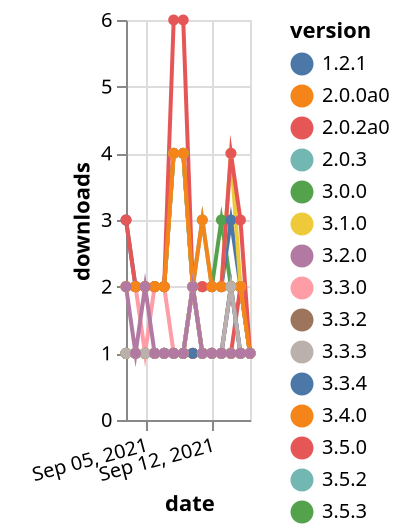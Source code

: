 {"$schema": "https://vega.github.io/schema/vega-lite/v5.json", "description": "A simple bar chart with embedded data.", "data": {"values": [{"date": "2021-09-03", "total": 223, "delta": 1, "version": "3.3.0"}, {"date": "2021-09-04", "total": 224, "delta": 1, "version": "3.3.0"}, {"date": "2021-09-05", "total": 225, "delta": 1, "version": "3.3.0"}, {"date": "2021-09-06", "total": 226, "delta": 1, "version": "3.3.0"}, {"date": "2021-09-07", "total": 227, "delta": 1, "version": "3.3.0"}, {"date": "2021-09-08", "total": 228, "delta": 1, "version": "3.3.0"}, {"date": "2021-09-09", "total": 229, "delta": 1, "version": "3.3.0"}, {"date": "2021-09-10", "total": 231, "delta": 2, "version": "3.3.0"}, {"date": "2021-09-11", "total": 232, "delta": 1, "version": "3.3.0"}, {"date": "2021-09-12", "total": 233, "delta": 1, "version": "3.3.0"}, {"date": "2021-09-13", "total": 234, "delta": 1, "version": "3.3.0"}, {"date": "2021-09-14", "total": 235, "delta": 1, "version": "3.3.0"}, {"date": "2021-09-15", "total": 236, "delta": 1, "version": "3.3.0"}, {"date": "2021-09-16", "total": 237, "delta": 1, "version": "3.3.0"}, {"date": "2021-09-03", "total": 140, "delta": 1, "version": "3.5.3"}, {"date": "2021-09-04", "total": 141, "delta": 1, "version": "3.5.3"}, {"date": "2021-09-05", "total": 142, "delta": 1, "version": "3.5.3"}, {"date": "2021-09-06", "total": 143, "delta": 1, "version": "3.5.3"}, {"date": "2021-09-07", "total": 144, "delta": 1, "version": "3.5.3"}, {"date": "2021-09-08", "total": 145, "delta": 1, "version": "3.5.3"}, {"date": "2021-09-09", "total": 146, "delta": 1, "version": "3.5.3"}, {"date": "2021-09-10", "total": 148, "delta": 2, "version": "3.5.3"}, {"date": "2021-09-11", "total": 149, "delta": 1, "version": "3.5.3"}, {"date": "2021-09-12", "total": 150, "delta": 1, "version": "3.5.3"}, {"date": "2021-09-13", "total": 151, "delta": 1, "version": "3.5.3"}, {"date": "2021-09-14", "total": 152, "delta": 1, "version": "3.5.3"}, {"date": "2021-09-15", "total": 153, "delta": 1, "version": "3.5.3"}, {"date": "2021-09-16", "total": 154, "delta": 1, "version": "3.5.3"}, {"date": "2021-09-03", "total": 2283, "delta": 2, "version": "2.0.3"}, {"date": "2021-09-04", "total": 2285, "delta": 2, "version": "2.0.3"}, {"date": "2021-09-05", "total": 2287, "delta": 2, "version": "2.0.3"}, {"date": "2021-09-06", "total": 2289, "delta": 2, "version": "2.0.3"}, {"date": "2021-09-07", "total": 2291, "delta": 2, "version": "2.0.3"}, {"date": "2021-09-08", "total": 2295, "delta": 4, "version": "2.0.3"}, {"date": "2021-09-09", "total": 2299, "delta": 4, "version": "2.0.3"}, {"date": "2021-09-10", "total": 2301, "delta": 2, "version": "2.0.3"}, {"date": "2021-09-11", "total": 2304, "delta": 3, "version": "2.0.3"}, {"date": "2021-09-12", "total": 2306, "delta": 2, "version": "2.0.3"}, {"date": "2021-09-13", "total": 2308, "delta": 2, "version": "2.0.3"}, {"date": "2021-09-14", "total": 2310, "delta": 2, "version": "2.0.3"}, {"date": "2021-09-15", "total": 2312, "delta": 2, "version": "2.0.3"}, {"date": "2021-09-16", "total": 2313, "delta": 1, "version": "2.0.3"}, {"date": "2021-09-03", "total": 190, "delta": 1, "version": "3.4.0"}, {"date": "2021-09-04", "total": 191, "delta": 1, "version": "3.4.0"}, {"date": "2021-09-05", "total": 192, "delta": 1, "version": "3.4.0"}, {"date": "2021-09-06", "total": 193, "delta": 1, "version": "3.4.0"}, {"date": "2021-09-07", "total": 194, "delta": 1, "version": "3.4.0"}, {"date": "2021-09-08", "total": 195, "delta": 1, "version": "3.4.0"}, {"date": "2021-09-09", "total": 196, "delta": 1, "version": "3.4.0"}, {"date": "2021-09-10", "total": 197, "delta": 1, "version": "3.4.0"}, {"date": "2021-09-11", "total": 198, "delta": 1, "version": "3.4.0"}, {"date": "2021-09-12", "total": 199, "delta": 1, "version": "3.4.0"}, {"date": "2021-09-13", "total": 200, "delta": 1, "version": "3.4.0"}, {"date": "2021-09-14", "total": 201, "delta": 1, "version": "3.4.0"}, {"date": "2021-09-15", "total": 202, "delta": 1, "version": "3.4.0"}, {"date": "2021-09-16", "total": 203, "delta": 1, "version": "3.4.0"}, {"date": "2021-09-03", "total": 213, "delta": 1, "version": "3.3.2"}, {"date": "2021-09-04", "total": 214, "delta": 1, "version": "3.3.2"}, {"date": "2021-09-05", "total": 215, "delta": 1, "version": "3.3.2"}, {"date": "2021-09-06", "total": 216, "delta": 1, "version": "3.3.2"}, {"date": "2021-09-07", "total": 217, "delta": 1, "version": "3.3.2"}, {"date": "2021-09-08", "total": 218, "delta": 1, "version": "3.3.2"}, {"date": "2021-09-09", "total": 219, "delta": 1, "version": "3.3.2"}, {"date": "2021-09-10", "total": 220, "delta": 1, "version": "3.3.2"}, {"date": "2021-09-11", "total": 221, "delta": 1, "version": "3.3.2"}, {"date": "2021-09-12", "total": 222, "delta": 1, "version": "3.3.2"}, {"date": "2021-09-13", "total": 223, "delta": 1, "version": "3.3.2"}, {"date": "2021-09-14", "total": 224, "delta": 1, "version": "3.3.2"}, {"date": "2021-09-15", "total": 225, "delta": 1, "version": "3.3.2"}, {"date": "2021-09-16", "total": 226, "delta": 1, "version": "3.3.2"}, {"date": "2021-09-03", "total": 82, "delta": 2, "version": "4.0.2"}, {"date": "2021-09-04", "total": 84, "delta": 2, "version": "4.0.2"}, {"date": "2021-09-05", "total": 85, "delta": 1, "version": "4.0.2"}, {"date": "2021-09-06", "total": 87, "delta": 2, "version": "4.0.2"}, {"date": "2021-09-07", "total": 89, "delta": 2, "version": "4.0.2"}, {"date": "2021-09-08", "total": 90, "delta": 1, "version": "4.0.2"}, {"date": "2021-09-09", "total": 91, "delta": 1, "version": "4.0.2"}, {"date": "2021-09-10", "total": 93, "delta": 2, "version": "4.0.2"}, {"date": "2021-09-11", "total": 94, "delta": 1, "version": "4.0.2"}, {"date": "2021-09-12", "total": 95, "delta": 1, "version": "4.0.2"}, {"date": "2021-09-13", "total": 96, "delta": 1, "version": "4.0.2"}, {"date": "2021-09-14", "total": 98, "delta": 2, "version": "4.0.2"}, {"date": "2021-09-15", "total": 100, "delta": 2, "version": "4.0.2"}, {"date": "2021-09-16", "total": 101, "delta": 1, "version": "4.0.2"}, {"date": "2021-09-03", "total": 2150, "delta": 2, "version": "3.0.0"}, {"date": "2021-09-04", "total": 2152, "delta": 2, "version": "3.0.0"}, {"date": "2021-09-05", "total": 2154, "delta": 2, "version": "3.0.0"}, {"date": "2021-09-06", "total": 2156, "delta": 2, "version": "3.0.0"}, {"date": "2021-09-07", "total": 2158, "delta": 2, "version": "3.0.0"}, {"date": "2021-09-08", "total": 2162, "delta": 4, "version": "3.0.0"}, {"date": "2021-09-09", "total": 2166, "delta": 4, "version": "3.0.0"}, {"date": "2021-09-10", "total": 2168, "delta": 2, "version": "3.0.0"}, {"date": "2021-09-11", "total": 2170, "delta": 2, "version": "3.0.0"}, {"date": "2021-09-12", "total": 2172, "delta": 2, "version": "3.0.0"}, {"date": "2021-09-13", "total": 2175, "delta": 3, "version": "3.0.0"}, {"date": "2021-09-14", "total": 2177, "delta": 2, "version": "3.0.0"}, {"date": "2021-09-15", "total": 2179, "delta": 2, "version": "3.0.0"}, {"date": "2021-09-16", "total": 2180, "delta": 1, "version": "3.0.0"}, {"date": "2021-09-03", "total": 3024, "delta": 3, "version": "1.2.1"}, {"date": "2021-09-04", "total": 3026, "delta": 2, "version": "1.2.1"}, {"date": "2021-09-05", "total": 3028, "delta": 2, "version": "1.2.1"}, {"date": "2021-09-06", "total": 3030, "delta": 2, "version": "1.2.1"}, {"date": "2021-09-07", "total": 3032, "delta": 2, "version": "1.2.1"}, {"date": "2021-09-08", "total": 3036, "delta": 4, "version": "1.2.1"}, {"date": "2021-09-09", "total": 3040, "delta": 4, "version": "1.2.1"}, {"date": "2021-09-10", "total": 3042, "delta": 2, "version": "1.2.1"}, {"date": "2021-09-11", "total": 3044, "delta": 2, "version": "1.2.1"}, {"date": "2021-09-12", "total": 3046, "delta": 2, "version": "1.2.1"}, {"date": "2021-09-13", "total": 3048, "delta": 2, "version": "1.2.1"}, {"date": "2021-09-14", "total": 3051, "delta": 3, "version": "1.2.1"}, {"date": "2021-09-15", "total": 3053, "delta": 2, "version": "1.2.1"}, {"date": "2021-09-16", "total": 3054, "delta": 1, "version": "1.2.1"}, {"date": "2021-09-03", "total": 225, "delta": 1, "version": "3.2.0"}, {"date": "2021-09-04", "total": 226, "delta": 1, "version": "3.2.0"}, {"date": "2021-09-05", "total": 227, "delta": 1, "version": "3.2.0"}, {"date": "2021-09-06", "total": 228, "delta": 1, "version": "3.2.0"}, {"date": "2021-09-07", "total": 229, "delta": 1, "version": "3.2.0"}, {"date": "2021-09-08", "total": 230, "delta": 1, "version": "3.2.0"}, {"date": "2021-09-09", "total": 231, "delta": 1, "version": "3.2.0"}, {"date": "2021-09-10", "total": 233, "delta": 2, "version": "3.2.0"}, {"date": "2021-09-11", "total": 234, "delta": 1, "version": "3.2.0"}, {"date": "2021-09-12", "total": 235, "delta": 1, "version": "3.2.0"}, {"date": "2021-09-13", "total": 236, "delta": 1, "version": "3.2.0"}, {"date": "2021-09-14", "total": 238, "delta": 2, "version": "3.2.0"}, {"date": "2021-09-15", "total": 239, "delta": 1, "version": "3.2.0"}, {"date": "2021-09-16", "total": 240, "delta": 1, "version": "3.2.0"}, {"date": "2021-09-03", "total": 173, "delta": 1, "version": "3.5.0"}, {"date": "2021-09-04", "total": 174, "delta": 1, "version": "3.5.0"}, {"date": "2021-09-05", "total": 175, "delta": 1, "version": "3.5.0"}, {"date": "2021-09-06", "total": 176, "delta": 1, "version": "3.5.0"}, {"date": "2021-09-07", "total": 177, "delta": 1, "version": "3.5.0"}, {"date": "2021-09-08", "total": 178, "delta": 1, "version": "3.5.0"}, {"date": "2021-09-09", "total": 179, "delta": 1, "version": "3.5.0"}, {"date": "2021-09-10", "total": 180, "delta": 1, "version": "3.5.0"}, {"date": "2021-09-11", "total": 181, "delta": 1, "version": "3.5.0"}, {"date": "2021-09-12", "total": 182, "delta": 1, "version": "3.5.0"}, {"date": "2021-09-13", "total": 183, "delta": 1, "version": "3.5.0"}, {"date": "2021-09-14", "total": 184, "delta": 1, "version": "3.5.0"}, {"date": "2021-09-15", "total": 186, "delta": 2, "version": "3.5.0"}, {"date": "2021-09-16", "total": 187, "delta": 1, "version": "3.5.0"}, {"date": "2021-09-03", "total": 141, "delta": 1, "version": "3.5.2"}, {"date": "2021-09-04", "total": 142, "delta": 1, "version": "3.5.2"}, {"date": "2021-09-05", "total": 143, "delta": 1, "version": "3.5.2"}, {"date": "2021-09-06", "total": 144, "delta": 1, "version": "3.5.2"}, {"date": "2021-09-07", "total": 145, "delta": 1, "version": "3.5.2"}, {"date": "2021-09-08", "total": 146, "delta": 1, "version": "3.5.2"}, {"date": "2021-09-09", "total": 147, "delta": 1, "version": "3.5.2"}, {"date": "2021-09-10", "total": 149, "delta": 2, "version": "3.5.2"}, {"date": "2021-09-11", "total": 150, "delta": 1, "version": "3.5.2"}, {"date": "2021-09-12", "total": 151, "delta": 1, "version": "3.5.2"}, {"date": "2021-09-13", "total": 152, "delta": 1, "version": "3.5.2"}, {"date": "2021-09-14", "total": 153, "delta": 1, "version": "3.5.2"}, {"date": "2021-09-15", "total": 154, "delta": 1, "version": "3.5.2"}, {"date": "2021-09-16", "total": 155, "delta": 1, "version": "3.5.2"}, {"date": "2021-09-03", "total": 2115, "delta": 2, "version": "3.1.0"}, {"date": "2021-09-04", "total": 2117, "delta": 2, "version": "3.1.0"}, {"date": "2021-09-05", "total": 2119, "delta": 2, "version": "3.1.0"}, {"date": "2021-09-06", "total": 2121, "delta": 2, "version": "3.1.0"}, {"date": "2021-09-07", "total": 2123, "delta": 2, "version": "3.1.0"}, {"date": "2021-09-08", "total": 2127, "delta": 4, "version": "3.1.0"}, {"date": "2021-09-09", "total": 2131, "delta": 4, "version": "3.1.0"}, {"date": "2021-09-10", "total": 2133, "delta": 2, "version": "3.1.0"}, {"date": "2021-09-11", "total": 2135, "delta": 2, "version": "3.1.0"}, {"date": "2021-09-12", "total": 2137, "delta": 2, "version": "3.1.0"}, {"date": "2021-09-13", "total": 2139, "delta": 2, "version": "3.1.0"}, {"date": "2021-09-14", "total": 2143, "delta": 4, "version": "3.1.0"}, {"date": "2021-09-15", "total": 2145, "delta": 2, "version": "3.1.0"}, {"date": "2021-09-16", "total": 2146, "delta": 1, "version": "3.1.0"}, {"date": "2021-09-03", "total": 224, "delta": 1, "version": "3.3.4"}, {"date": "2021-09-04", "total": 225, "delta": 1, "version": "3.3.4"}, {"date": "2021-09-05", "total": 226, "delta": 1, "version": "3.3.4"}, {"date": "2021-09-06", "total": 227, "delta": 1, "version": "3.3.4"}, {"date": "2021-09-07", "total": 228, "delta": 1, "version": "3.3.4"}, {"date": "2021-09-08", "total": 229, "delta": 1, "version": "3.3.4"}, {"date": "2021-09-09", "total": 230, "delta": 1, "version": "3.3.4"}, {"date": "2021-09-10", "total": 231, "delta": 1, "version": "3.3.4"}, {"date": "2021-09-11", "total": 232, "delta": 1, "version": "3.3.4"}, {"date": "2021-09-12", "total": 233, "delta": 1, "version": "3.3.4"}, {"date": "2021-09-13", "total": 234, "delta": 1, "version": "3.3.4"}, {"date": "2021-09-14", "total": 236, "delta": 2, "version": "3.3.4"}, {"date": "2021-09-15", "total": 237, "delta": 1, "version": "3.3.4"}, {"date": "2021-09-16", "total": 238, "delta": 1, "version": "3.3.4"}, {"date": "2021-09-03", "total": 2920, "delta": 3, "version": "2.0.2a0"}, {"date": "2021-09-04", "total": 2922, "delta": 2, "version": "2.0.2a0"}, {"date": "2021-09-05", "total": 2924, "delta": 2, "version": "2.0.2a0"}, {"date": "2021-09-06", "total": 2926, "delta": 2, "version": "2.0.2a0"}, {"date": "2021-09-07", "total": 2928, "delta": 2, "version": "2.0.2a0"}, {"date": "2021-09-08", "total": 2934, "delta": 6, "version": "2.0.2a0"}, {"date": "2021-09-09", "total": 2940, "delta": 6, "version": "2.0.2a0"}, {"date": "2021-09-10", "total": 2942, "delta": 2, "version": "2.0.2a0"}, {"date": "2021-09-11", "total": 2944, "delta": 2, "version": "2.0.2a0"}, {"date": "2021-09-12", "total": 2946, "delta": 2, "version": "2.0.2a0"}, {"date": "2021-09-13", "total": 2948, "delta": 2, "version": "2.0.2a0"}, {"date": "2021-09-14", "total": 2952, "delta": 4, "version": "2.0.2a0"}, {"date": "2021-09-15", "total": 2955, "delta": 3, "version": "2.0.2a0"}, {"date": "2021-09-16", "total": 2956, "delta": 1, "version": "2.0.2a0"}, {"date": "2021-09-03", "total": 2931, "delta": 2, "version": "2.0.0a0"}, {"date": "2021-09-04", "total": 2933, "delta": 2, "version": "2.0.0a0"}, {"date": "2021-09-05", "total": 2935, "delta": 2, "version": "2.0.0a0"}, {"date": "2021-09-06", "total": 2937, "delta": 2, "version": "2.0.0a0"}, {"date": "2021-09-07", "total": 2939, "delta": 2, "version": "2.0.0a0"}, {"date": "2021-09-08", "total": 2943, "delta": 4, "version": "2.0.0a0"}, {"date": "2021-09-09", "total": 2947, "delta": 4, "version": "2.0.0a0"}, {"date": "2021-09-10", "total": 2949, "delta": 2, "version": "2.0.0a0"}, {"date": "2021-09-11", "total": 2952, "delta": 3, "version": "2.0.0a0"}, {"date": "2021-09-12", "total": 2954, "delta": 2, "version": "2.0.0a0"}, {"date": "2021-09-13", "total": 2956, "delta": 2, "version": "2.0.0a0"}, {"date": "2021-09-14", "total": 2958, "delta": 2, "version": "2.0.0a0"}, {"date": "2021-09-15", "total": 2960, "delta": 2, "version": "2.0.0a0"}, {"date": "2021-09-16", "total": 2961, "delta": 1, "version": "2.0.0a0"}, {"date": "2021-09-03", "total": 156, "delta": 1, "version": "4.0.0"}, {"date": "2021-09-04", "total": 157, "delta": 1, "version": "4.0.0"}, {"date": "2021-09-05", "total": 158, "delta": 1, "version": "4.0.0"}, {"date": "2021-09-06", "total": 159, "delta": 1, "version": "4.0.0"}, {"date": "2021-09-07", "total": 160, "delta": 1, "version": "4.0.0"}, {"date": "2021-09-08", "total": 161, "delta": 1, "version": "4.0.0"}, {"date": "2021-09-09", "total": 162, "delta": 1, "version": "4.0.0"}, {"date": "2021-09-10", "total": 164, "delta": 2, "version": "4.0.0"}, {"date": "2021-09-11", "total": 165, "delta": 1, "version": "4.0.0"}, {"date": "2021-09-12", "total": 166, "delta": 1, "version": "4.0.0"}, {"date": "2021-09-13", "total": 167, "delta": 1, "version": "4.0.0"}, {"date": "2021-09-14", "total": 168, "delta": 1, "version": "4.0.0"}, {"date": "2021-09-15", "total": 169, "delta": 1, "version": "4.0.0"}, {"date": "2021-09-16", "total": 170, "delta": 1, "version": "4.0.0"}, {"date": "2021-09-03", "total": 199, "delta": 1, "version": "3.3.3"}, {"date": "2021-09-04", "total": 200, "delta": 1, "version": "3.3.3"}, {"date": "2021-09-05", "total": 201, "delta": 1, "version": "3.3.3"}, {"date": "2021-09-06", "total": 202, "delta": 1, "version": "3.3.3"}, {"date": "2021-09-07", "total": 203, "delta": 1, "version": "3.3.3"}, {"date": "2021-09-08", "total": 204, "delta": 1, "version": "3.3.3"}, {"date": "2021-09-09", "total": 205, "delta": 1, "version": "3.3.3"}, {"date": "2021-09-10", "total": 207, "delta": 2, "version": "3.3.3"}, {"date": "2021-09-11", "total": 208, "delta": 1, "version": "3.3.3"}, {"date": "2021-09-12", "total": 209, "delta": 1, "version": "3.3.3"}, {"date": "2021-09-13", "total": 210, "delta": 1, "version": "3.3.3"}, {"date": "2021-09-14", "total": 212, "delta": 2, "version": "3.3.3"}, {"date": "2021-09-15", "total": 213, "delta": 1, "version": "3.3.3"}, {"date": "2021-09-16", "total": 214, "delta": 1, "version": "3.3.3"}, {"date": "2021-09-03", "total": 115, "delta": 2, "version": "4.0.1"}, {"date": "2021-09-04", "total": 116, "delta": 1, "version": "4.0.1"}, {"date": "2021-09-05", "total": 118, "delta": 2, "version": "4.0.1"}, {"date": "2021-09-06", "total": 119, "delta": 1, "version": "4.0.1"}, {"date": "2021-09-07", "total": 120, "delta": 1, "version": "4.0.1"}, {"date": "2021-09-08", "total": 121, "delta": 1, "version": "4.0.1"}, {"date": "2021-09-09", "total": 122, "delta": 1, "version": "4.0.1"}, {"date": "2021-09-10", "total": 124, "delta": 2, "version": "4.0.1"}, {"date": "2021-09-11", "total": 125, "delta": 1, "version": "4.0.1"}, {"date": "2021-09-12", "total": 126, "delta": 1, "version": "4.0.1"}, {"date": "2021-09-13", "total": 127, "delta": 1, "version": "4.0.1"}, {"date": "2021-09-14", "total": 128, "delta": 1, "version": "4.0.1"}, {"date": "2021-09-15", "total": 129, "delta": 1, "version": "4.0.1"}, {"date": "2021-09-16", "total": 130, "delta": 1, "version": "4.0.1"}]}, "width": "container", "mark": {"type": "line", "point": {"filled": true}}, "encoding": {"x": {"field": "date", "type": "temporal", "timeUnit": "yearmonthdate", "title": "date", "axis": {"labelAngle": -15}}, "y": {"field": "delta", "type": "quantitative", "title": "downloads"}, "color": {"field": "version", "type": "nominal"}, "tooltip": {"field": "delta"}}}